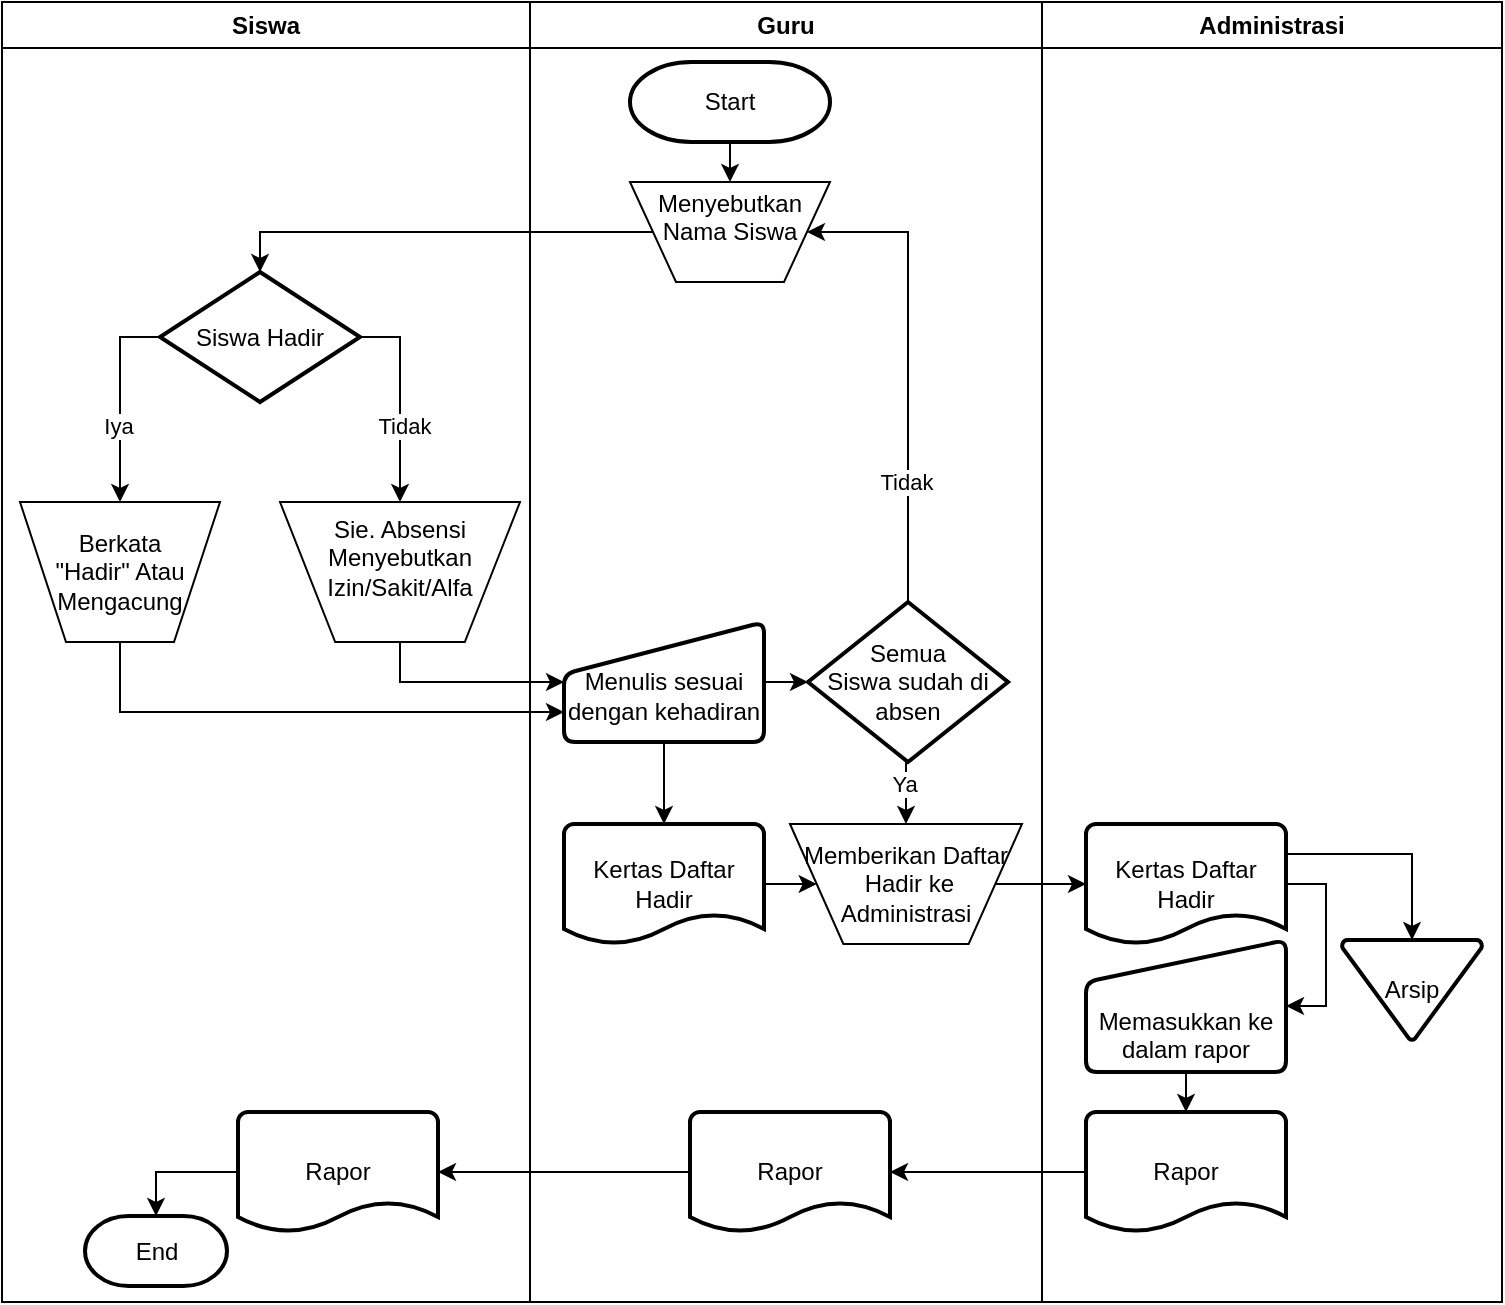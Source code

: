 <mxfile version="23.1.6" type="github">
  <diagram id="C5RBs43oDa-KdzZeNtuy" name="Page-1">
    <mxGraphModel dx="880" dy="434" grid="1" gridSize="10" guides="1" tooltips="1" connect="1" arrows="1" fold="1" page="1" pageScale="1" pageWidth="827" pageHeight="1169" math="0" shadow="0">
      <root>
        <mxCell id="WIyWlLk6GJQsqaUBKTNV-0" />
        <mxCell id="WIyWlLk6GJQsqaUBKTNV-1" parent="WIyWlLk6GJQsqaUBKTNV-0" />
        <mxCell id="WIyWlLk6GJQsqaUBKTNV-2" value="" style="rounded=0;html=1;jettySize=auto;orthogonalLoop=1;fontSize=11;endArrow=block;endFill=0;endSize=8;strokeWidth=1;shadow=0;labelBackgroundColor=none;edgeStyle=orthogonalEdgeStyle;" parent="WIyWlLk6GJQsqaUBKTNV-1" edge="1">
          <mxGeometry relative="1" as="geometry">
            <mxPoint x="220" y="120" as="sourcePoint" />
          </mxGeometry>
        </mxCell>
        <mxCell id="69SfffOF1m4H34H6_Dxd-0" value="Guru" style="swimlane;whiteSpace=wrap;html=1;" parent="WIyWlLk6GJQsqaUBKTNV-1" vertex="1">
          <mxGeometry x="314" y="20" width="256" height="650" as="geometry" />
        </mxCell>
        <mxCell id="69SfffOF1m4H34H6_Dxd-8" style="edgeStyle=orthogonalEdgeStyle;rounded=0;orthogonalLoop=1;jettySize=auto;html=1;exitX=0.5;exitY=1;exitDx=0;exitDy=0;exitPerimeter=0;entryX=0.5;entryY=0;entryDx=0;entryDy=0;" parent="69SfffOF1m4H34H6_Dxd-0" source="69SfffOF1m4H34H6_Dxd-5" target="69SfffOF1m4H34H6_Dxd-7" edge="1">
          <mxGeometry relative="1" as="geometry" />
        </mxCell>
        <mxCell id="69SfffOF1m4H34H6_Dxd-5" value="Start" style="strokeWidth=2;html=1;shape=mxgraph.flowchart.terminator;whiteSpace=wrap;" parent="69SfffOF1m4H34H6_Dxd-0" vertex="1">
          <mxGeometry x="50" y="30" width="100" height="40" as="geometry" />
        </mxCell>
        <mxCell id="69SfffOF1m4H34H6_Dxd-7" value="Menyebutkan Nama Siswa&lt;div&gt;&lt;br/&gt;&lt;/div&gt;" style="verticalLabelPosition=middle;verticalAlign=middle;html=1;shape=trapezoid;perimeter=trapezoidPerimeter;whiteSpace=wrap;size=0.23;arcSize=10;flipV=1;labelPosition=center;align=center;" parent="69SfffOF1m4H34H6_Dxd-0" vertex="1">
          <mxGeometry x="50" y="90" width="100" height="50" as="geometry" />
        </mxCell>
        <mxCell id="69SfffOF1m4H34H6_Dxd-16" value="&lt;br&gt;Menulis sesuai dengan kehadiran" style="html=1;strokeWidth=2;shape=manualInput;whiteSpace=wrap;rounded=1;size=26;arcSize=11;" parent="69SfffOF1m4H34H6_Dxd-0" vertex="1">
          <mxGeometry x="17" y="310" width="100" height="60" as="geometry" />
        </mxCell>
        <mxCell id="69SfffOF1m4H34H6_Dxd-19" value="Kertas Daftar Hadir" style="strokeWidth=2;html=1;shape=mxgraph.flowchart.document2;whiteSpace=wrap;size=0.25;" parent="69SfffOF1m4H34H6_Dxd-0" vertex="1">
          <mxGeometry x="17" y="411" width="100" height="60" as="geometry" />
        </mxCell>
        <mxCell id="69SfffOF1m4H34H6_Dxd-20" style="edgeStyle=orthogonalEdgeStyle;rounded=0;orthogonalLoop=1;jettySize=auto;html=1;entryX=0.5;entryY=0;entryDx=0;entryDy=0;entryPerimeter=0;" parent="69SfffOF1m4H34H6_Dxd-0" source="69SfffOF1m4H34H6_Dxd-16" target="69SfffOF1m4H34H6_Dxd-19" edge="1">
          <mxGeometry relative="1" as="geometry" />
        </mxCell>
        <mxCell id="69SfffOF1m4H34H6_Dxd-22" style="edgeStyle=orthogonalEdgeStyle;rounded=0;orthogonalLoop=1;jettySize=auto;html=1;exitX=0.5;exitY=1;exitDx=0;exitDy=0;exitPerimeter=0;entryX=0.5;entryY=0;entryDx=0;entryDy=0;" parent="69SfffOF1m4H34H6_Dxd-0" source="69SfffOF1m4H34H6_Dxd-6" target="69SfffOF1m4H34H6_Dxd-38" edge="1">
          <mxGeometry relative="1" as="geometry">
            <mxPoint x="316" y="360" as="targetPoint" />
          </mxGeometry>
        </mxCell>
        <mxCell id="69SfffOF1m4H34H6_Dxd-30" value="Ya" style="edgeLabel;html=1;align=center;verticalAlign=middle;resizable=0;points=[];" parent="69SfffOF1m4H34H6_Dxd-22" vertex="1" connectable="0">
          <mxGeometry x="-0.278" y="-1" relative="1" as="geometry">
            <mxPoint as="offset" />
          </mxGeometry>
        </mxCell>
        <mxCell id="69SfffOF1m4H34H6_Dxd-31" style="edgeStyle=orthogonalEdgeStyle;rounded=0;orthogonalLoop=1;jettySize=auto;html=1;entryX=1;entryY=0.5;entryDx=0;entryDy=0;exitX=0.5;exitY=0;exitDx=0;exitDy=0;exitPerimeter=0;" parent="69SfffOF1m4H34H6_Dxd-0" source="69SfffOF1m4H34H6_Dxd-6" target="69SfffOF1m4H34H6_Dxd-7" edge="1">
          <mxGeometry relative="1" as="geometry">
            <mxPoint x="226" y="270" as="sourcePoint" />
            <Array as="points">
              <mxPoint x="189" y="115" />
            </Array>
          </mxGeometry>
        </mxCell>
        <mxCell id="69SfffOF1m4H34H6_Dxd-32" value="Tidak" style="edgeLabel;html=1;align=center;verticalAlign=middle;resizable=0;points=[];" parent="69SfffOF1m4H34H6_Dxd-31" vertex="1" connectable="0">
          <mxGeometry x="-0.489" y="1" relative="1" as="geometry">
            <mxPoint as="offset" />
          </mxGeometry>
        </mxCell>
        <mxCell id="69SfffOF1m4H34H6_Dxd-6" value="Semua &lt;br&gt;Siswa sudah di &lt;br&gt;absen" style="strokeWidth=2;html=1;shape=mxgraph.flowchart.decision;whiteSpace=wrap;" parent="69SfffOF1m4H34H6_Dxd-0" vertex="1">
          <mxGeometry x="139" y="300" width="100" height="80" as="geometry" />
        </mxCell>
        <mxCell id="69SfffOF1m4H34H6_Dxd-21" style="edgeStyle=orthogonalEdgeStyle;rounded=0;orthogonalLoop=1;jettySize=auto;html=1;exitX=1;exitY=0.5;exitDx=0;exitDy=0;entryX=0;entryY=0.5;entryDx=0;entryDy=0;entryPerimeter=0;" parent="69SfffOF1m4H34H6_Dxd-0" source="69SfffOF1m4H34H6_Dxd-16" target="69SfffOF1m4H34H6_Dxd-6" edge="1">
          <mxGeometry relative="1" as="geometry" />
        </mxCell>
        <mxCell id="69SfffOF1m4H34H6_Dxd-28" style="edgeStyle=orthogonalEdgeStyle;rounded=0;orthogonalLoop=1;jettySize=auto;html=1;exitX=1;exitY=0.5;exitDx=0;exitDy=0;exitPerimeter=0;entryX=0;entryY=0.5;entryDx=0;entryDy=0;" parent="69SfffOF1m4H34H6_Dxd-0" source="69SfffOF1m4H34H6_Dxd-19" target="69SfffOF1m4H34H6_Dxd-38" edge="1">
          <mxGeometry relative="1" as="geometry">
            <mxPoint x="146" y="446" as="targetPoint" />
          </mxGeometry>
        </mxCell>
        <mxCell id="69SfffOF1m4H34H6_Dxd-38" value="Memberikan Daftar&lt;br&gt;&amp;nbsp;Hadir ke Administrasi" style="verticalLabelPosition=middle;verticalAlign=middle;html=1;shape=trapezoid;perimeter=trapezoidPerimeter;whiteSpace=wrap;size=0.23;arcSize=10;flipV=1;labelPosition=center;align=center;" parent="69SfffOF1m4H34H6_Dxd-0" vertex="1">
          <mxGeometry x="130" y="411" width="116" height="60" as="geometry" />
        </mxCell>
        <mxCell id="69SfffOF1m4H34H6_Dxd-42" value="Rapor" style="strokeWidth=2;html=1;shape=mxgraph.flowchart.document2;whiteSpace=wrap;size=0.25;" parent="69SfffOF1m4H34H6_Dxd-0" vertex="1">
          <mxGeometry x="80" y="555" width="100" height="60" as="geometry" />
        </mxCell>
        <mxCell id="69SfffOF1m4H34H6_Dxd-1" value="Administrasi" style="swimlane;whiteSpace=wrap;html=1;" parent="WIyWlLk6GJQsqaUBKTNV-1" vertex="1">
          <mxGeometry x="570" y="20" width="230" height="650" as="geometry" />
        </mxCell>
        <mxCell id="69SfffOF1m4H34H6_Dxd-37" style="edgeStyle=orthogonalEdgeStyle;rounded=0;orthogonalLoop=1;jettySize=auto;html=1;exitX=1;exitY=0.5;exitDx=0;exitDy=0;exitPerimeter=0;entryX=1;entryY=0.5;entryDx=0;entryDy=0;" parent="69SfffOF1m4H34H6_Dxd-1" source="69SfffOF1m4H34H6_Dxd-27" target="69SfffOF1m4H34H6_Dxd-34" edge="1">
          <mxGeometry relative="1" as="geometry" />
        </mxCell>
        <mxCell id="69SfffOF1m4H34H6_Dxd-27" value="Kertas Daftar Hadir" style="strokeWidth=2;html=1;shape=mxgraph.flowchart.document2;whiteSpace=wrap;size=0.25;" parent="69SfffOF1m4H34H6_Dxd-1" vertex="1">
          <mxGeometry x="22" y="411" width="100" height="60" as="geometry" />
        </mxCell>
        <mxCell id="69SfffOF1m4H34H6_Dxd-34" value="&lt;br&gt;&lt;br&gt;Memasukkan ke dalam rapor" style="html=1;strokeWidth=2;shape=manualInput;whiteSpace=wrap;rounded=1;size=21;arcSize=11;" parent="69SfffOF1m4H34H6_Dxd-1" vertex="1">
          <mxGeometry x="22" y="469" width="100" height="66" as="geometry" />
        </mxCell>
        <mxCell id="69SfffOF1m4H34H6_Dxd-35" value="Arsip" style="strokeWidth=2;html=1;shape=mxgraph.flowchart.merge_or_storage;whiteSpace=wrap;" parent="69SfffOF1m4H34H6_Dxd-1" vertex="1">
          <mxGeometry x="150" y="469" width="70" height="50" as="geometry" />
        </mxCell>
        <mxCell id="69SfffOF1m4H34H6_Dxd-36" style="edgeStyle=orthogonalEdgeStyle;rounded=0;orthogonalLoop=1;jettySize=auto;html=1;exitX=1;exitY=0.25;exitDx=0;exitDy=0;exitPerimeter=0;entryX=0.5;entryY=0;entryDx=0;entryDy=0;entryPerimeter=0;" parent="69SfffOF1m4H34H6_Dxd-1" source="69SfffOF1m4H34H6_Dxd-27" target="69SfffOF1m4H34H6_Dxd-35" edge="1">
          <mxGeometry relative="1" as="geometry" />
        </mxCell>
        <mxCell id="69SfffOF1m4H34H6_Dxd-40" value="Rapor" style="strokeWidth=2;html=1;shape=mxgraph.flowchart.document2;whiteSpace=wrap;size=0.25;" parent="69SfffOF1m4H34H6_Dxd-1" vertex="1">
          <mxGeometry x="22" y="555" width="100" height="60" as="geometry" />
        </mxCell>
        <mxCell id="69SfffOF1m4H34H6_Dxd-41" style="edgeStyle=orthogonalEdgeStyle;rounded=0;orthogonalLoop=1;jettySize=auto;html=1;exitX=0.5;exitY=1;exitDx=0;exitDy=0;entryX=0.5;entryY=0;entryDx=0;entryDy=0;entryPerimeter=0;" parent="69SfffOF1m4H34H6_Dxd-1" source="69SfffOF1m4H34H6_Dxd-34" target="69SfffOF1m4H34H6_Dxd-40" edge="1">
          <mxGeometry relative="1" as="geometry" />
        </mxCell>
        <mxCell id="69SfffOF1m4H34H6_Dxd-2" value="Siswa" style="swimlane;whiteSpace=wrap;html=1;startSize=23;" parent="WIyWlLk6GJQsqaUBKTNV-1" vertex="1">
          <mxGeometry x="50" y="20" width="264" height="650" as="geometry" />
        </mxCell>
        <mxCell id="69SfffOF1m4H34H6_Dxd-9" value="Berkata &lt;br&gt;&quot;Hadir&quot; Atau Mengacung" style="verticalLabelPosition=middle;verticalAlign=middle;html=1;shape=trapezoid;perimeter=trapezoidPerimeter;whiteSpace=wrap;size=0.23;arcSize=10;flipV=1;labelPosition=center;align=center;" parent="69SfffOF1m4H34H6_Dxd-2" vertex="1">
          <mxGeometry x="9" y="250" width="100" height="70" as="geometry" />
        </mxCell>
        <mxCell id="69SfffOF1m4H34H6_Dxd-13" style="edgeStyle=orthogonalEdgeStyle;rounded=0;orthogonalLoop=1;jettySize=auto;html=1;exitX=0;exitY=0.5;exitDx=0;exitDy=0;exitPerimeter=0;entryX=0.5;entryY=0;entryDx=0;entryDy=0;" parent="69SfffOF1m4H34H6_Dxd-2" source="69SfffOF1m4H34H6_Dxd-11" target="69SfffOF1m4H34H6_Dxd-9" edge="1">
          <mxGeometry relative="1" as="geometry" />
        </mxCell>
        <mxCell id="69SfffOF1m4H34H6_Dxd-24" value="Iya" style="edgeLabel;html=1;align=center;verticalAlign=middle;resizable=0;points=[];" parent="69SfffOF1m4H34H6_Dxd-13" vertex="1" connectable="0">
          <mxGeometry x="0.239" y="-1" relative="1" as="geometry">
            <mxPoint y="1" as="offset" />
          </mxGeometry>
        </mxCell>
        <mxCell id="69SfffOF1m4H34H6_Dxd-15" style="edgeStyle=orthogonalEdgeStyle;rounded=0;orthogonalLoop=1;jettySize=auto;html=1;exitX=1;exitY=0.5;exitDx=0;exitDy=0;exitPerimeter=0;entryX=0.5;entryY=0;entryDx=0;entryDy=0;" parent="69SfffOF1m4H34H6_Dxd-2" source="69SfffOF1m4H34H6_Dxd-11" target="69SfffOF1m4H34H6_Dxd-14" edge="1">
          <mxGeometry relative="1" as="geometry" />
        </mxCell>
        <mxCell id="69SfffOF1m4H34H6_Dxd-23" value="Tidak" style="edgeLabel;html=1;align=center;verticalAlign=middle;resizable=0;points=[];" parent="69SfffOF1m4H34H6_Dxd-15" vertex="1" connectable="0">
          <mxGeometry x="0.239" y="2" relative="1" as="geometry">
            <mxPoint y="1" as="offset" />
          </mxGeometry>
        </mxCell>
        <mxCell id="69SfffOF1m4H34H6_Dxd-11" value="Siswa Hadir" style="strokeWidth=2;html=1;shape=mxgraph.flowchart.decision;whiteSpace=wrap;" parent="69SfffOF1m4H34H6_Dxd-2" vertex="1">
          <mxGeometry x="79" y="135" width="100" height="65" as="geometry" />
        </mxCell>
        <mxCell id="69SfffOF1m4H34H6_Dxd-14" value="Sie. Absensi Menyebutkan Izin/Sakit/Alfa&lt;div&gt;&lt;br/&gt;&lt;/div&gt;" style="verticalLabelPosition=middle;verticalAlign=middle;html=1;shape=trapezoid;perimeter=trapezoidPerimeter;whiteSpace=wrap;size=0.23;arcSize=10;flipV=1;labelPosition=center;align=center;" parent="69SfffOF1m4H34H6_Dxd-2" vertex="1">
          <mxGeometry x="139" y="250" width="120" height="70" as="geometry" />
        </mxCell>
        <mxCell id="69SfffOF1m4H34H6_Dxd-43" value="Rapor" style="strokeWidth=2;html=1;shape=mxgraph.flowchart.document2;whiteSpace=wrap;size=0.25;" parent="69SfffOF1m4H34H6_Dxd-2" vertex="1">
          <mxGeometry x="118" y="555" width="100" height="60" as="geometry" />
        </mxCell>
        <mxCell id="c32xWam7qrt8Jkmc6J1B-0" value="End" style="strokeWidth=2;html=1;shape=mxgraph.flowchart.terminator;whiteSpace=wrap;" vertex="1" parent="69SfffOF1m4H34H6_Dxd-2">
          <mxGeometry x="41.5" y="607" width="71" height="35" as="geometry" />
        </mxCell>
        <mxCell id="c32xWam7qrt8Jkmc6J1B-1" style="edgeStyle=orthogonalEdgeStyle;rounded=0;orthogonalLoop=1;jettySize=auto;html=1;entryX=0.5;entryY=0;entryDx=0;entryDy=0;entryPerimeter=0;" edge="1" parent="69SfffOF1m4H34H6_Dxd-2" source="69SfffOF1m4H34H6_Dxd-43" target="c32xWam7qrt8Jkmc6J1B-0">
          <mxGeometry relative="1" as="geometry" />
        </mxCell>
        <mxCell id="69SfffOF1m4H34H6_Dxd-12" style="edgeStyle=orthogonalEdgeStyle;rounded=0;orthogonalLoop=1;jettySize=auto;html=1;exitX=0;exitY=0.5;exitDx=0;exitDy=0;entryX=0.5;entryY=0;entryDx=0;entryDy=0;entryPerimeter=0;" parent="WIyWlLk6GJQsqaUBKTNV-1" source="69SfffOF1m4H34H6_Dxd-7" target="69SfffOF1m4H34H6_Dxd-11" edge="1">
          <mxGeometry relative="1" as="geometry" />
        </mxCell>
        <mxCell id="69SfffOF1m4H34H6_Dxd-17" style="edgeStyle=orthogonalEdgeStyle;rounded=0;orthogonalLoop=1;jettySize=auto;html=1;exitX=0.5;exitY=1;exitDx=0;exitDy=0;entryX=0;entryY=0.75;entryDx=0;entryDy=0;" parent="WIyWlLk6GJQsqaUBKTNV-1" source="69SfffOF1m4H34H6_Dxd-9" target="69SfffOF1m4H34H6_Dxd-16" edge="1">
          <mxGeometry relative="1" as="geometry">
            <Array as="points">
              <mxPoint x="109" y="375" />
            </Array>
          </mxGeometry>
        </mxCell>
        <mxCell id="69SfffOF1m4H34H6_Dxd-18" style="edgeStyle=orthogonalEdgeStyle;rounded=0;orthogonalLoop=1;jettySize=auto;html=1;exitX=0.5;exitY=1;exitDx=0;exitDy=0;entryX=0;entryY=0.5;entryDx=0;entryDy=0;" parent="WIyWlLk6GJQsqaUBKTNV-1" source="69SfffOF1m4H34H6_Dxd-14" target="69SfffOF1m4H34H6_Dxd-16" edge="1">
          <mxGeometry relative="1" as="geometry" />
        </mxCell>
        <mxCell id="69SfffOF1m4H34H6_Dxd-29" style="edgeStyle=orthogonalEdgeStyle;rounded=0;orthogonalLoop=1;jettySize=auto;html=1;exitX=1;exitY=0.5;exitDx=0;exitDy=0;entryX=0;entryY=0.5;entryDx=0;entryDy=0;entryPerimeter=0;" parent="WIyWlLk6GJQsqaUBKTNV-1" source="69SfffOF1m4H34H6_Dxd-38" target="69SfffOF1m4H34H6_Dxd-27" edge="1">
          <mxGeometry relative="1" as="geometry">
            <mxPoint x="560" y="466" as="sourcePoint" />
          </mxGeometry>
        </mxCell>
        <mxCell id="69SfffOF1m4H34H6_Dxd-44" style="edgeStyle=orthogonalEdgeStyle;rounded=0;orthogonalLoop=1;jettySize=auto;html=1;exitX=0;exitY=0.5;exitDx=0;exitDy=0;exitPerimeter=0;entryX=1;entryY=0.5;entryDx=0;entryDy=0;entryPerimeter=0;" parent="WIyWlLk6GJQsqaUBKTNV-1" source="69SfffOF1m4H34H6_Dxd-40" target="69SfffOF1m4H34H6_Dxd-42" edge="1">
          <mxGeometry relative="1" as="geometry" />
        </mxCell>
        <mxCell id="69SfffOF1m4H34H6_Dxd-45" style="edgeStyle=orthogonalEdgeStyle;rounded=0;orthogonalLoop=1;jettySize=auto;html=1;entryX=1;entryY=0.5;entryDx=0;entryDy=0;entryPerimeter=0;" parent="WIyWlLk6GJQsqaUBKTNV-1" source="69SfffOF1m4H34H6_Dxd-42" target="69SfffOF1m4H34H6_Dxd-43" edge="1">
          <mxGeometry relative="1" as="geometry" />
        </mxCell>
      </root>
    </mxGraphModel>
  </diagram>
</mxfile>

